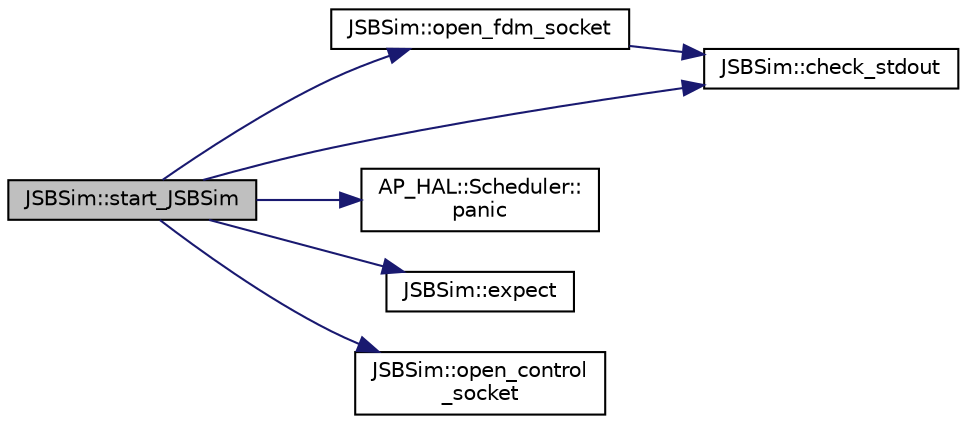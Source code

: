 digraph "JSBSim::start_JSBSim"
{
 // INTERACTIVE_SVG=YES
  edge [fontname="Helvetica",fontsize="10",labelfontname="Helvetica",labelfontsize="10"];
  node [fontname="Helvetica",fontsize="10",shape=record];
  rankdir="LR";
  Node1 [label="JSBSim::start_JSBSim",height=0.2,width=0.4,color="black", fillcolor="grey75", style="filled" fontcolor="black"];
  Node1 -> Node2 [color="midnightblue",fontsize="10",style="solid",fontname="Helvetica"];
  Node2 [label="JSBSim::open_fdm_socket",height=0.2,width=0.4,color="black", fillcolor="white", style="filled",URL="$classJSBSim.html#aedcd4c940f82212c3405d0a18dec5d6f"];
  Node2 -> Node3 [color="midnightblue",fontsize="10",style="solid",fontname="Helvetica"];
  Node3 [label="JSBSim::check_stdout",height=0.2,width=0.4,color="black", fillcolor="white", style="filled",URL="$classJSBSim.html#a842f65f4b8f329088a315473442030f7"];
  Node1 -> Node4 [color="midnightblue",fontsize="10",style="solid",fontname="Helvetica"];
  Node4 [label="AP_HAL::Scheduler::\lpanic",height=0.2,width=0.4,color="black", fillcolor="white", style="filled",URL="$classAP__HAL_1_1Scheduler.html#a65f0d4e404d3e6fda4d8b0b101c9780f"];
  Node1 -> Node5 [color="midnightblue",fontsize="10",style="solid",fontname="Helvetica"];
  Node5 [label="JSBSim::expect",height=0.2,width=0.4,color="black", fillcolor="white", style="filled",URL="$classJSBSim.html#ab0d6109b1ed55d3c5b71e27c5de6e8ca"];
  Node1 -> Node6 [color="midnightblue",fontsize="10",style="solid",fontname="Helvetica"];
  Node6 [label="JSBSim::open_control\l_socket",height=0.2,width=0.4,color="black", fillcolor="white", style="filled",URL="$classJSBSim.html#a115d24ebbc407535cfdac991e70d0386"];
  Node1 -> Node3 [color="midnightblue",fontsize="10",style="solid",fontname="Helvetica"];
}
